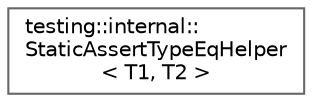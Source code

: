 digraph "Graphical Class Hierarchy"
{
 // LATEX_PDF_SIZE
  bgcolor="transparent";
  edge [fontname=Helvetica,fontsize=10,labelfontname=Helvetica,labelfontsize=10];
  node [fontname=Helvetica,fontsize=10,shape=box,height=0.2,width=0.4];
  rankdir="LR";
  Node0 [id="Node000000",label="testing::internal::\lStaticAssertTypeEqHelper\l\< T1, T2 \>",height=0.2,width=0.4,color="grey40", fillcolor="white", style="filled",URL="$structtesting_1_1internal_1_1_static_assert_type_eq_helper.html",tooltip=" "];
}

